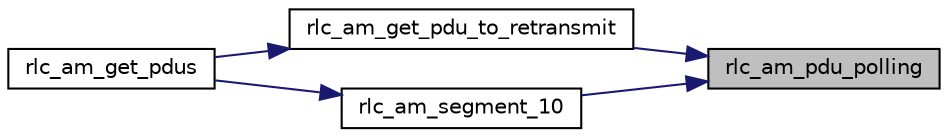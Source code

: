 digraph "rlc_am_pdu_polling"
{
 // LATEX_PDF_SIZE
  edge [fontname="Helvetica",fontsize="10",labelfontname="Helvetica",labelfontsize="10"];
  node [fontname="Helvetica",fontsize="10",shape=record];
  rankdir="RL";
  Node1 [label="rlc_am_pdu_polling",height=0.2,width=0.4,color="black", fillcolor="grey75", style="filled", fontcolor="black",tooltip="Set or not the poll bit in the PDU header depending on RLC AM protocol variables."];
  Node1 -> Node2 [dir="back",color="midnightblue",fontsize="10",style="solid",fontname="Helvetica"];
  Node2 [label="rlc_am_get_pdu_to_retransmit",height=0.2,width=0.4,color="black", fillcolor="white", style="filled",URL="$group__em.html#ga4d2f06e2b8545f03ff670c237e16c05c",tooltip="Find a PDU or PDU segment to retransmit."];
  Node2 -> Node3 [dir="back",color="midnightblue",fontsize="10",style="solid",fontname="Helvetica"];
  Node3 [label="rlc_am_get_pdus",height=0.2,width=0.4,color="black", fillcolor="white", style="filled",URL="$group__em.html#ga86ab9160ac9a96fa6704c2ce83cfb343",tooltip=" "];
  Node1 -> Node4 [dir="back",color="midnightblue",fontsize="10",style="solid",fontname="Helvetica"];
  Node4 [label="rlc_am_segment_10",height=0.2,width=0.4,color="black", fillcolor="white", style="filled",URL="$group__em.html#ga65615705e03e2dee6c29f981de730b4a",tooltip="Segment a PDU with 10 bits sequence number, based on segmentation information given by MAC (size to t..."];
  Node4 -> Node3 [dir="back",color="midnightblue",fontsize="10",style="solid",fontname="Helvetica"];
}
